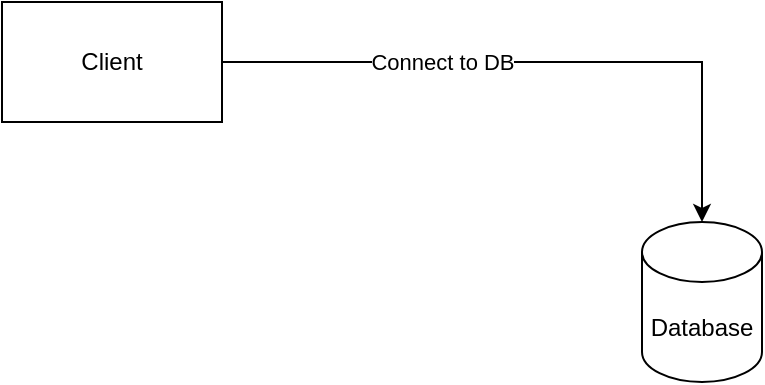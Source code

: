 <mxfile version="20.0.1" type="github">
  <diagram id="GOOAz55GzeQP_C9ly7qH" name="Page-1">
    <mxGraphModel dx="2066" dy="1128" grid="1" gridSize="10" guides="1" tooltips="1" connect="1" arrows="1" fold="1" page="1" pageScale="1" pageWidth="850" pageHeight="1100" math="0" shadow="0">
      <root>
        <mxCell id="0" />
        <mxCell id="1" parent="0" />
        <mxCell id="pB3f8ysNDWPirbb6lI0W-4" style="edgeStyle=orthogonalEdgeStyle;rounded=0;orthogonalLoop=1;jettySize=auto;html=1;entryX=0.5;entryY=0;entryDx=0;entryDy=0;entryPerimeter=0;" edge="1" parent="1" source="pB3f8ysNDWPirbb6lI0W-1" target="pB3f8ysNDWPirbb6lI0W-2">
          <mxGeometry relative="1" as="geometry" />
        </mxCell>
        <mxCell id="pB3f8ysNDWPirbb6lI0W-5" value="Connect to DB" style="edgeLabel;html=1;align=center;verticalAlign=middle;resizable=0;points=[];" vertex="1" connectable="0" parent="pB3f8ysNDWPirbb6lI0W-4">
          <mxGeometry x="-0.312" relative="1" as="geometry">
            <mxPoint as="offset" />
          </mxGeometry>
        </mxCell>
        <mxCell id="pB3f8ysNDWPirbb6lI0W-1" value="Client" style="rounded=0;whiteSpace=wrap;html=1;" vertex="1" parent="1">
          <mxGeometry x="60" y="50" width="110" height="60" as="geometry" />
        </mxCell>
        <mxCell id="pB3f8ysNDWPirbb6lI0W-2" value="Database" style="shape=cylinder3;whiteSpace=wrap;html=1;boundedLbl=1;backgroundOutline=1;size=15;" vertex="1" parent="1">
          <mxGeometry x="380" y="160" width="60" height="80" as="geometry" />
        </mxCell>
      </root>
    </mxGraphModel>
  </diagram>
</mxfile>
